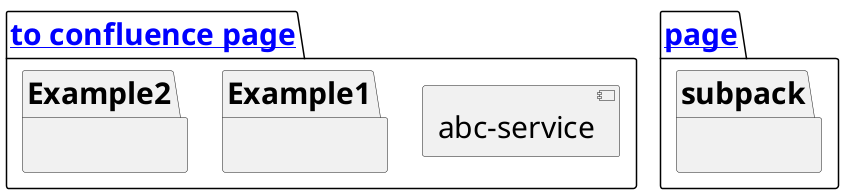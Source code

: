 {
  "sha1": "trnhtch53hoe00rt3hu3pzokolpgexs",
  "insertion": {
    "when": "2024-06-04T17:28:46.659Z",
    "url": "https://avono-support.atlassian.net/browse/PUML-434",
    "user": "plantuml@gmail.com"
  }
}
@startuml
skinparam defaultFontSize 30
scale max 1000 width
allow_mixing

'together {
	package "[[link to confluence page]]" as abc{
		package "Example1" as def{ } 
		package "Example2" as ghj { } 
		component [abc-service]
	}
	package "[[link/to/another/page page]]" as page{
		package "subpack" as sub_package{ } 
	}
'}


@enduml

